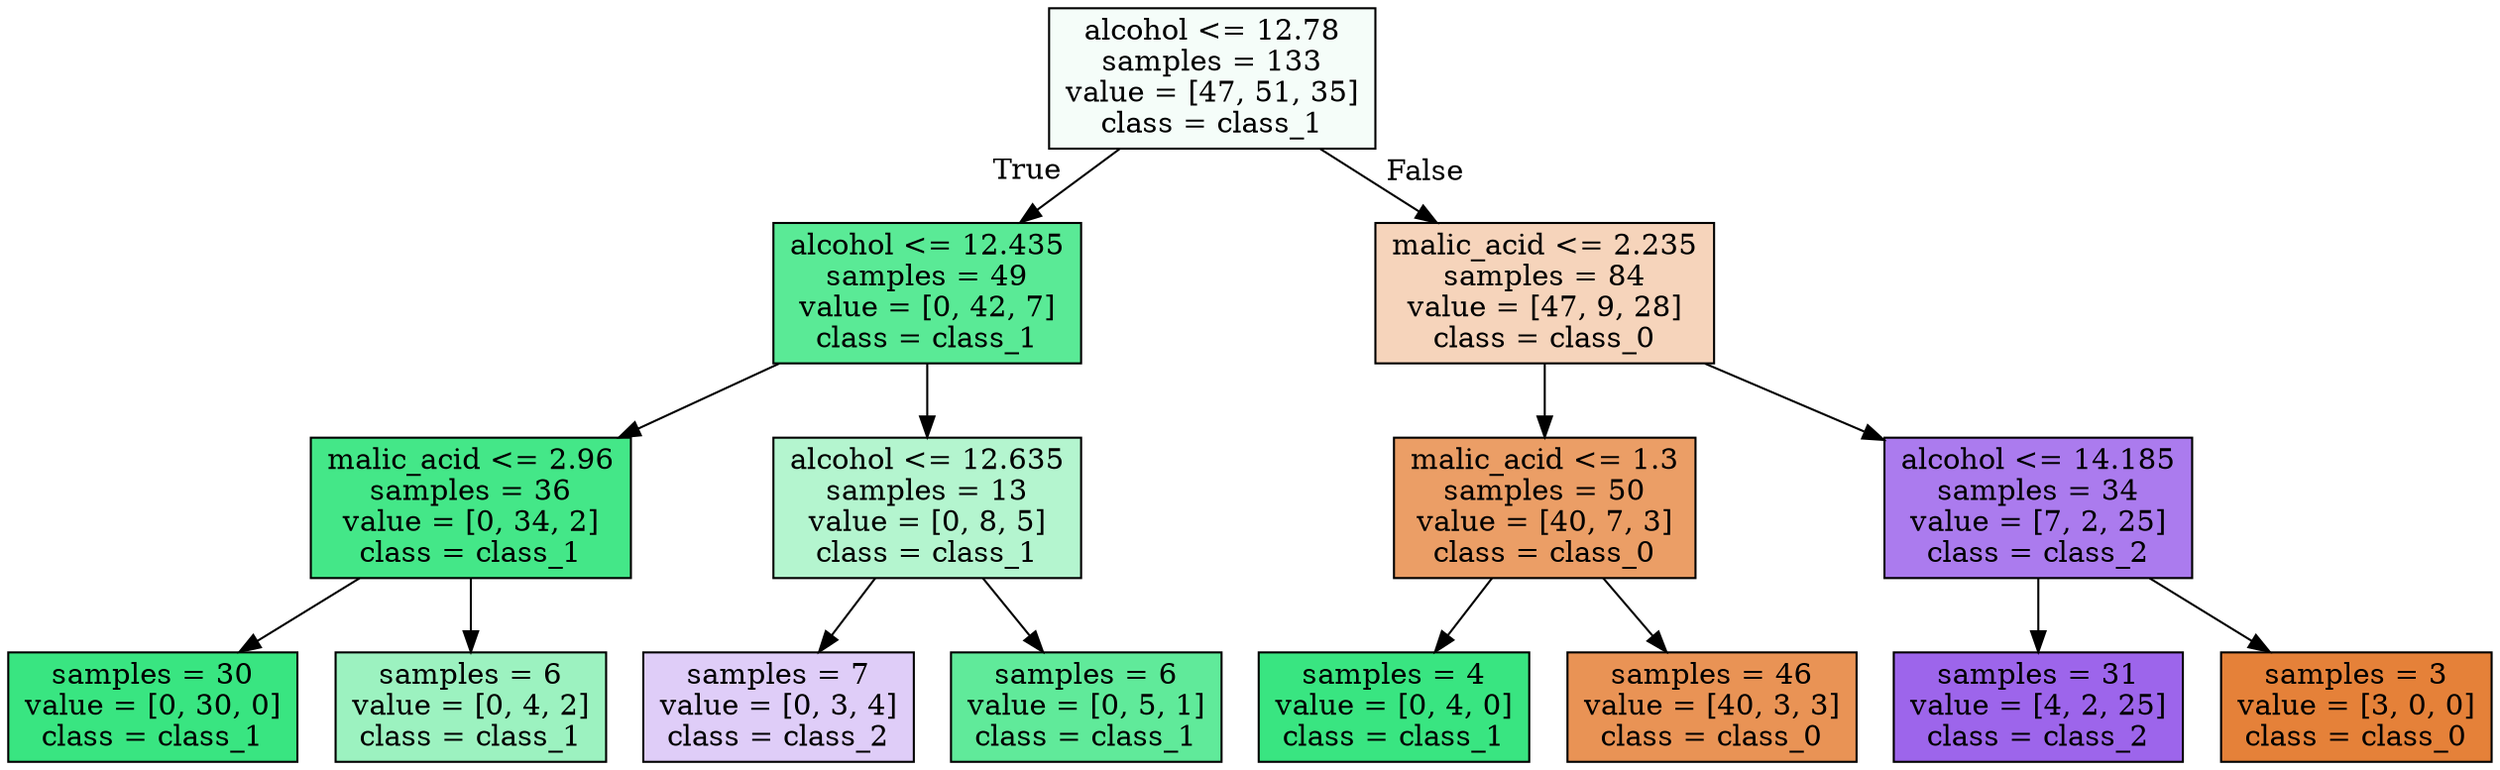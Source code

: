 digraph Tree {
node [shape=box, style="filled", color="black"] ;
0 [label="alcohol <= 12.78\nsamples = 133\nvalue = [47, 51, 35]\nclass = class_1", fillcolor="#39e5810c"] ;
1 [label="alcohol <= 12.435\nsamples = 49\nvalue = [0, 42, 7]\nclass = class_1", fillcolor="#39e581d4"] ;
0 -> 1 [labeldistance=2.5, labelangle=45, headlabel="True"] ;
2 [label="malic_acid <= 2.96\nsamples = 36\nvalue = [0, 34, 2]\nclass = class_1", fillcolor="#39e581f0"] ;
1 -> 2 ;
3 [label="samples = 30\nvalue = [0, 30, 0]\nclass = class_1", fillcolor="#39e581ff"] ;
2 -> 3 ;
4 [label="samples = 6\nvalue = [0, 4, 2]\nclass = class_1", fillcolor="#39e5817f"] ;
2 -> 4 ;
5 [label="alcohol <= 12.635\nsamples = 13\nvalue = [0, 8, 5]\nclass = class_1", fillcolor="#39e58160"] ;
1 -> 5 ;
6 [label="samples = 7\nvalue = [0, 3, 4]\nclass = class_2", fillcolor="#8139e540"] ;
5 -> 6 ;
7 [label="samples = 6\nvalue = [0, 5, 1]\nclass = class_1", fillcolor="#39e581cc"] ;
5 -> 7 ;
8 [label="malic_acid <= 2.235\nsamples = 84\nvalue = [47, 9, 28]\nclass = class_0", fillcolor="#e5813957"] ;
0 -> 8 [labeldistance=2.5, labelangle=-45, headlabel="False"] ;
9 [label="malic_acid <= 1.3\nsamples = 50\nvalue = [40, 7, 3]\nclass = class_0", fillcolor="#e58139c4"] ;
8 -> 9 ;
10 [label="samples = 4\nvalue = [0, 4, 0]\nclass = class_1", fillcolor="#39e581ff"] ;
9 -> 10 ;
11 [label="samples = 46\nvalue = [40, 3, 3]\nclass = class_0", fillcolor="#e58139db"] ;
9 -> 11 ;
12 [label="alcohol <= 14.185\nsamples = 34\nvalue = [7, 2, 25]\nclass = class_2", fillcolor="#8139e5aa"] ;
8 -> 12 ;
13 [label="samples = 31\nvalue = [4, 2, 25]\nclass = class_2", fillcolor="#8139e5c6"] ;
12 -> 13 ;
14 [label="samples = 3\nvalue = [3, 0, 0]\nclass = class_0", fillcolor="#e58139ff"] ;
12 -> 14 ;
}